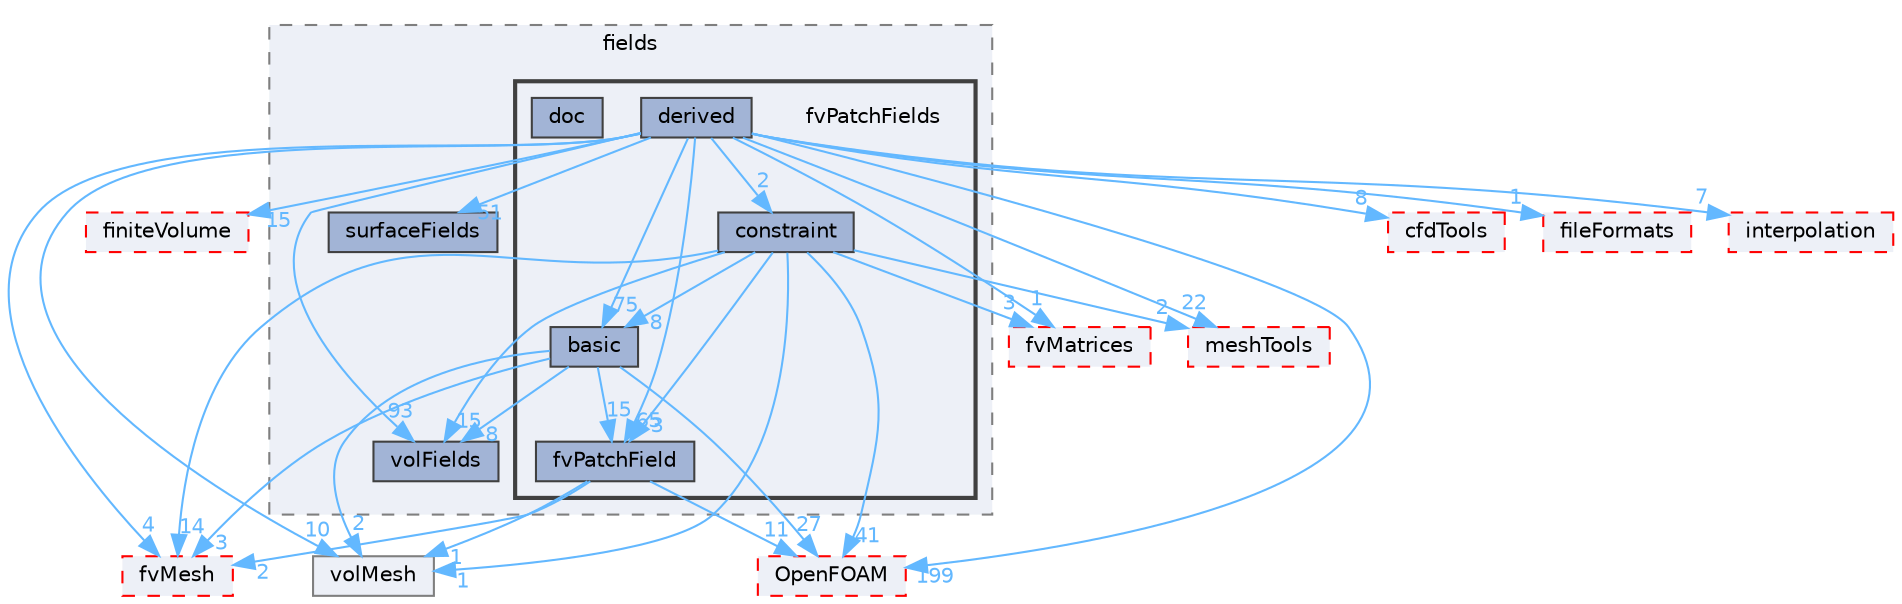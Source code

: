 digraph "src/finiteVolume/fields/fvPatchFields"
{
 // LATEX_PDF_SIZE
  bgcolor="transparent";
  edge [fontname=Helvetica,fontsize=10,labelfontname=Helvetica,labelfontsize=10];
  node [fontname=Helvetica,fontsize=10,shape=box,height=0.2,width=0.4];
  compound=true
  subgraph clusterdir_25ab4a83a983f7bb7a38b7f63bb141b7 {
    graph [ bgcolor="#edf0f7", pencolor="grey50", label="fields", fontname=Helvetica,fontsize=10 style="filled,dashed", URL="dir_25ab4a83a983f7bb7a38b7f63bb141b7.html",tooltip=""]
  dir_606ba9250f9107f82f779cbd3e87c3a5 [label="surfaceFields", fillcolor="#a2b4d6", color="grey25", style="filled", URL="dir_606ba9250f9107f82f779cbd3e87c3a5.html",tooltip=""];
  dir_bd8bf7fa65467c460a50eacc456ce356 [label="volFields", fillcolor="#a2b4d6", color="grey25", style="filled", URL="dir_bd8bf7fa65467c460a50eacc456ce356.html",tooltip=""];
  subgraph clusterdir_a5850494bc77049b2a182260f0d1f703 {
    graph [ bgcolor="#edf0f7", pencolor="grey25", label="", fontname=Helvetica,fontsize=10 style="filled,bold", URL="dir_a5850494bc77049b2a182260f0d1f703.html",tooltip=""]
    dir_a5850494bc77049b2a182260f0d1f703 [shape=plaintext, label="fvPatchFields"];
  dir_546b14c9025d30bb5b92fa069dbdd82c [label="basic", fillcolor="#a2b4d6", color="grey25", style="filled", URL="dir_546b14c9025d30bb5b92fa069dbdd82c.html",tooltip=""];
  dir_dcf2f02ec1a1951cb48a5d6d97386405 [label="constraint", fillcolor="#a2b4d6", color="grey25", style="filled", URL="dir_dcf2f02ec1a1951cb48a5d6d97386405.html",tooltip=""];
  dir_ece9aa6b5af9a7776a75b0c1993b0910 [label="derived", fillcolor="#a2b4d6", color="grey25", style="filled", URL="dir_ece9aa6b5af9a7776a75b0c1993b0910.html",tooltip=""];
  dir_e8f5a280dc8440d74ed65a75489a2eaf [label="doc", fillcolor="#a2b4d6", color="grey25", style="filled", URL="dir_e8f5a280dc8440d74ed65a75489a2eaf.html",tooltip=""];
  dir_6b9423849569a7ee618201e7cfce9eaa [label="fvPatchField", fillcolor="#a2b4d6", color="grey25", style="filled", URL="dir_6b9423849569a7ee618201e7cfce9eaa.html",tooltip=""];
  }
  }
  dir_1a4209badf8dc5d7c181708103efea60 [label="volMesh", fillcolor="#edf0f7", color="grey50", style="filled", URL="dir_1a4209badf8dc5d7c181708103efea60.html",tooltip=""];
  dir_2ea871e4defbdbd60808750cae643c63 [label="finiteVolume", fillcolor="#edf0f7", color="red", style="filled,dashed", URL="dir_2ea871e4defbdbd60808750cae643c63.html",tooltip=""];
  dir_5d57e3901430bcc99a7ddac11a899224 [label="fvMatrices", fillcolor="#edf0f7", color="red", style="filled,dashed", URL="dir_5d57e3901430bcc99a7ddac11a899224.html",tooltip=""];
  dir_ae30ad0bef50cf391b24c614251bb9fd [label="meshTools", fillcolor="#edf0f7", color="red", style="filled,dashed", URL="dir_ae30ad0bef50cf391b24c614251bb9fd.html",tooltip=""];
  dir_c382fa095c9c33d8673c0dd60aaef275 [label="fvMesh", fillcolor="#edf0f7", color="red", style="filled,dashed", URL="dir_c382fa095c9c33d8673c0dd60aaef275.html",tooltip=""];
  dir_c5473ff19b20e6ec4dfe5c310b3778a8 [label="OpenFOAM", fillcolor="#edf0f7", color="red", style="filled,dashed", URL="dir_c5473ff19b20e6ec4dfe5c310b3778a8.html",tooltip=""];
  dir_cc121c37a2300e902425728df0054672 [label="cfdTools", fillcolor="#edf0f7", color="red", style="filled,dashed", URL="dir_cc121c37a2300e902425728df0054672.html",tooltip=""];
  dir_b05602f37bb521a7142c0a3e200b5f35 [label="fileFormats", fillcolor="#edf0f7", color="red", style="filled,dashed", URL="dir_b05602f37bb521a7142c0a3e200b5f35.html",tooltip=""];
  dir_a586eb954e2e5e74ecf6fe95a2457777 [label="interpolation", fillcolor="#edf0f7", color="red", style="filled,dashed", URL="dir_a586eb954e2e5e74ecf6fe95a2457777.html",tooltip=""];
  dir_546b14c9025d30bb5b92fa069dbdd82c->dir_c5473ff19b20e6ec4dfe5c310b3778a8 [headlabel="27", labeldistance=1.5 headhref="dir_000207_002695.html" href="dir_000207_002695.html" color="steelblue1" fontcolor="steelblue1"];
  dir_546b14c9025d30bb5b92fa069dbdd82c->dir_c382fa095c9c33d8673c0dd60aaef275 [headlabel="3", labeldistance=1.5 headhref="dir_000207_001544.html" href="dir_000207_001544.html" color="steelblue1" fontcolor="steelblue1"];
  dir_546b14c9025d30bb5b92fa069dbdd82c->dir_bd8bf7fa65467c460a50eacc456ce356 [headlabel="8", labeldistance=1.5 headhref="dir_000207_004295.html" href="dir_000207_004295.html" color="steelblue1" fontcolor="steelblue1"];
  dir_546b14c9025d30bb5b92fa069dbdd82c->dir_6b9423849569a7ee618201e7cfce9eaa [headlabel="15", labeldistance=1.5 headhref="dir_000207_001564.html" href="dir_000207_001564.html" color="steelblue1" fontcolor="steelblue1"];
  dir_546b14c9025d30bb5b92fa069dbdd82c->dir_1a4209badf8dc5d7c181708103efea60 [headlabel="2", labeldistance=1.5 headhref="dir_000207_004299.html" href="dir_000207_004299.html" color="steelblue1" fontcolor="steelblue1"];
  dir_dcf2f02ec1a1951cb48a5d6d97386405->dir_1a4209badf8dc5d7c181708103efea60 [headlabel="1", labeldistance=1.5 headhref="dir_000653_004299.html" href="dir_000653_004299.html" color="steelblue1" fontcolor="steelblue1"];
  dir_dcf2f02ec1a1951cb48a5d6d97386405->dir_546b14c9025d30bb5b92fa069dbdd82c [headlabel="8", labeldistance=1.5 headhref="dir_000653_000207.html" href="dir_000653_000207.html" color="steelblue1" fontcolor="steelblue1"];
  dir_dcf2f02ec1a1951cb48a5d6d97386405->dir_6b9423849569a7ee618201e7cfce9eaa [headlabel="3", labeldistance=1.5 headhref="dir_000653_001564.html" href="dir_000653_001564.html" color="steelblue1" fontcolor="steelblue1"];
  dir_dcf2f02ec1a1951cb48a5d6d97386405->dir_c5473ff19b20e6ec4dfe5c310b3778a8 [headlabel="41", labeldistance=1.5 headhref="dir_000653_002695.html" href="dir_000653_002695.html" color="steelblue1" fontcolor="steelblue1"];
  dir_dcf2f02ec1a1951cb48a5d6d97386405->dir_5d57e3901430bcc99a7ddac11a899224 [headlabel="3", labeldistance=1.5 headhref="dir_000653_001542.html" href="dir_000653_001542.html" color="steelblue1" fontcolor="steelblue1"];
  dir_dcf2f02ec1a1951cb48a5d6d97386405->dir_bd8bf7fa65467c460a50eacc456ce356 [headlabel="15", labeldistance=1.5 headhref="dir_000653_004295.html" href="dir_000653_004295.html" color="steelblue1" fontcolor="steelblue1"];
  dir_dcf2f02ec1a1951cb48a5d6d97386405->dir_c382fa095c9c33d8673c0dd60aaef275 [headlabel="14", labeldistance=1.5 headhref="dir_000653_001544.html" href="dir_000653_001544.html" color="steelblue1" fontcolor="steelblue1"];
  dir_dcf2f02ec1a1951cb48a5d6d97386405->dir_ae30ad0bef50cf391b24c614251bb9fd [headlabel="2", labeldistance=1.5 headhref="dir_000653_002382.html" href="dir_000653_002382.html" color="steelblue1" fontcolor="steelblue1"];
  dir_ece9aa6b5af9a7776a75b0c1993b0910->dir_2ea871e4defbdbd60808750cae643c63 [headlabel="15", labeldistance=1.5 headhref="dir_000851_001388.html" href="dir_000851_001388.html" color="steelblue1" fontcolor="steelblue1"];
  dir_ece9aa6b5af9a7776a75b0c1993b0910->dir_546b14c9025d30bb5b92fa069dbdd82c [headlabel="75", labeldistance=1.5 headhref="dir_000851_000207.html" href="dir_000851_000207.html" color="steelblue1" fontcolor="steelblue1"];
  dir_ece9aa6b5af9a7776a75b0c1993b0910->dir_606ba9250f9107f82f779cbd3e87c3a5 [headlabel="51", labeldistance=1.5 headhref="dir_000851_003832.html" href="dir_000851_003832.html" color="steelblue1" fontcolor="steelblue1"];
  dir_ece9aa6b5af9a7776a75b0c1993b0910->dir_6b9423849569a7ee618201e7cfce9eaa [headlabel="65", labeldistance=1.5 headhref="dir_000851_001564.html" href="dir_000851_001564.html" color="steelblue1" fontcolor="steelblue1"];
  dir_ece9aa6b5af9a7776a75b0c1993b0910->dir_bd8bf7fa65467c460a50eacc456ce356 [headlabel="93", labeldistance=1.5 headhref="dir_000851_004295.html" href="dir_000851_004295.html" color="steelblue1" fontcolor="steelblue1"];
  dir_ece9aa6b5af9a7776a75b0c1993b0910->dir_c382fa095c9c33d8673c0dd60aaef275 [headlabel="4", labeldistance=1.5 headhref="dir_000851_001544.html" href="dir_000851_001544.html" color="steelblue1" fontcolor="steelblue1"];
  dir_ece9aa6b5af9a7776a75b0c1993b0910->dir_c5473ff19b20e6ec4dfe5c310b3778a8 [headlabel="199", labeldistance=1.5 headhref="dir_000851_002695.html" href="dir_000851_002695.html" color="steelblue1" fontcolor="steelblue1"];
  dir_ece9aa6b5af9a7776a75b0c1993b0910->dir_ae30ad0bef50cf391b24c614251bb9fd [headlabel="22", labeldistance=1.5 headhref="dir_000851_002382.html" href="dir_000851_002382.html" color="steelblue1" fontcolor="steelblue1"];
  dir_ece9aa6b5af9a7776a75b0c1993b0910->dir_cc121c37a2300e902425728df0054672 [headlabel="8", labeldistance=1.5 headhref="dir_000851_000457.html" href="dir_000851_000457.html" color="steelblue1" fontcolor="steelblue1"];
  dir_ece9aa6b5af9a7776a75b0c1993b0910->dir_5d57e3901430bcc99a7ddac11a899224 [headlabel="1", labeldistance=1.5 headhref="dir_000851_001542.html" href="dir_000851_001542.html" color="steelblue1" fontcolor="steelblue1"];
  dir_ece9aa6b5af9a7776a75b0c1993b0910->dir_dcf2f02ec1a1951cb48a5d6d97386405 [headlabel="2", labeldistance=1.5 headhref="dir_000851_000653.html" href="dir_000851_000653.html" color="steelblue1" fontcolor="steelblue1"];
  dir_ece9aa6b5af9a7776a75b0c1993b0910->dir_1a4209badf8dc5d7c181708103efea60 [headlabel="10", labeldistance=1.5 headhref="dir_000851_004299.html" href="dir_000851_004299.html" color="steelblue1" fontcolor="steelblue1"];
  dir_ece9aa6b5af9a7776a75b0c1993b0910->dir_b05602f37bb521a7142c0a3e200b5f35 [headlabel="1", labeldistance=1.5 headhref="dir_000851_001353.html" href="dir_000851_001353.html" color="steelblue1" fontcolor="steelblue1"];
  dir_ece9aa6b5af9a7776a75b0c1993b0910->dir_a586eb954e2e5e74ecf6fe95a2457777 [headlabel="7", labeldistance=1.5 headhref="dir_000851_001923.html" href="dir_000851_001923.html" color="steelblue1" fontcolor="steelblue1"];
  dir_6b9423849569a7ee618201e7cfce9eaa->dir_1a4209badf8dc5d7c181708103efea60 [headlabel="1", labeldistance=1.5 headhref="dir_001564_004299.html" href="dir_001564_004299.html" color="steelblue1" fontcolor="steelblue1"];
  dir_6b9423849569a7ee618201e7cfce9eaa->dir_c382fa095c9c33d8673c0dd60aaef275 [headlabel="2", labeldistance=1.5 headhref="dir_001564_001544.html" href="dir_001564_001544.html" color="steelblue1" fontcolor="steelblue1"];
  dir_6b9423849569a7ee618201e7cfce9eaa->dir_c5473ff19b20e6ec4dfe5c310b3778a8 [headlabel="11", labeldistance=1.5 headhref="dir_001564_002695.html" href="dir_001564_002695.html" color="steelblue1" fontcolor="steelblue1"];
}
